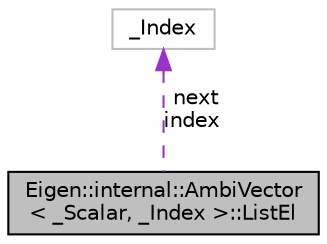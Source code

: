 digraph "Eigen::internal::AmbiVector&lt; _Scalar, _Index &gt;::ListEl"
{
  edge [fontname="Helvetica",fontsize="10",labelfontname="Helvetica",labelfontsize="10"];
  node [fontname="Helvetica",fontsize="10",shape=record];
  Node1 [label="Eigen::internal::AmbiVector\l\< _Scalar, _Index \>::ListEl",height=0.2,width=0.4,color="black", fillcolor="grey75", style="filled", fontcolor="black"];
  Node2 -> Node1 [dir="back",color="darkorchid3",fontsize="10",style="dashed",label=" next\nindex" ,fontname="Helvetica"];
  Node2 [label="_Index",height=0.2,width=0.4,color="grey75", fillcolor="white", style="filled"];
}
